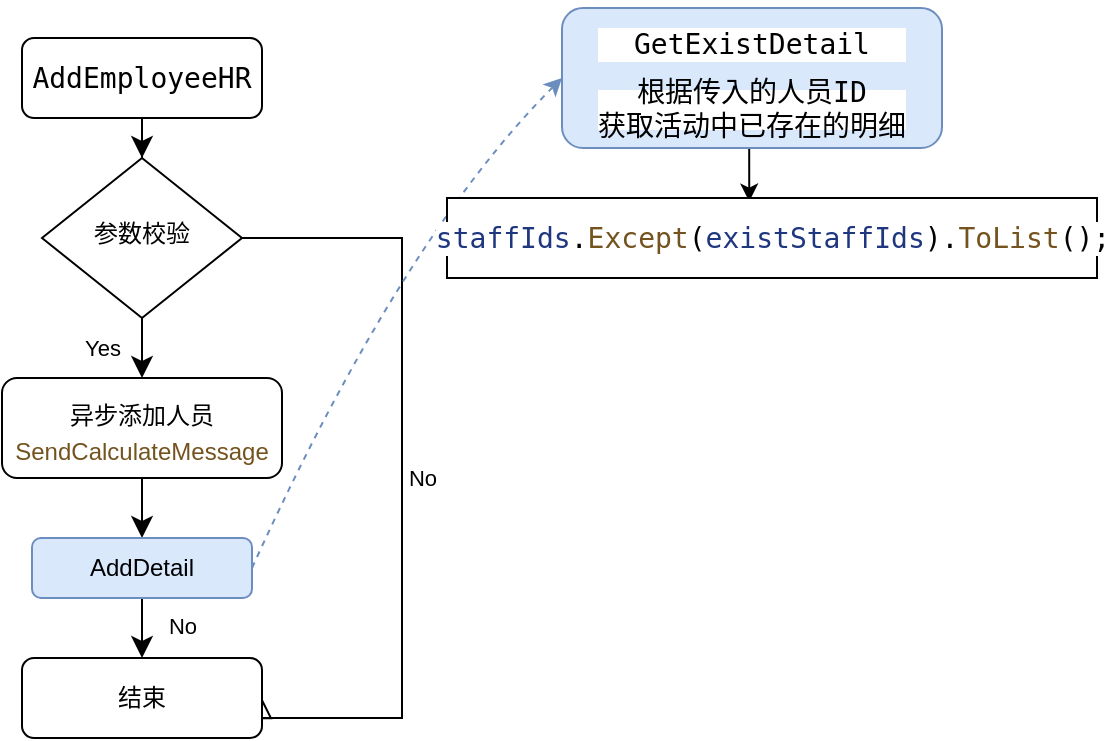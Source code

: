 <mxfile version="20.6.0" type="github">
  <diagram id="C5RBs43oDa-KdzZeNtuy" name="Page-1">
    <mxGraphModel dx="1038" dy="483" grid="1" gridSize="10" guides="1" tooltips="1" connect="1" arrows="1" fold="1" page="1" pageScale="1" pageWidth="827" pageHeight="1169" math="0" shadow="0">
      <root>
        <mxCell id="WIyWlLk6GJQsqaUBKTNV-0" />
        <mxCell id="WIyWlLk6GJQsqaUBKTNV-1" parent="WIyWlLk6GJQsqaUBKTNV-0" />
        <mxCell id="WIyWlLk6GJQsqaUBKTNV-2" value="" style="rounded=0;html=1;jettySize=auto;orthogonalLoop=1;fontSize=11;endArrow=classic;endFill=1;endSize=8;strokeWidth=1;shadow=0;labelBackgroundColor=none;edgeStyle=orthogonalEdgeStyle;" parent="WIyWlLk6GJQsqaUBKTNV-1" source="WIyWlLk6GJQsqaUBKTNV-3" target="WIyWlLk6GJQsqaUBKTNV-6" edge="1">
          <mxGeometry relative="1" as="geometry" />
        </mxCell>
        <mxCell id="WIyWlLk6GJQsqaUBKTNV-3" value="&lt;pre style=&quot;background-color: rgb(255, 255, 255); font-family: Consolas, monospace; font-size: 10.5pt;&quot;&gt;AddEmployeeHR&lt;/pre&gt;" style="rounded=1;whiteSpace=wrap;html=1;fontSize=12;glass=0;strokeWidth=1;shadow=0;" parent="WIyWlLk6GJQsqaUBKTNV-1" vertex="1">
          <mxGeometry x="160" y="80" width="120" height="40" as="geometry" />
        </mxCell>
        <mxCell id="WIyWlLk6GJQsqaUBKTNV-4" value="Yes" style="rounded=0;html=1;jettySize=auto;orthogonalLoop=1;fontSize=11;endArrow=classic;endFill=1;endSize=8;strokeWidth=1;shadow=0;labelBackgroundColor=none;edgeStyle=orthogonalEdgeStyle;entryX=0.5;entryY=0;entryDx=0;entryDy=0;" parent="WIyWlLk6GJQsqaUBKTNV-1" source="WIyWlLk6GJQsqaUBKTNV-6" target="YJIiODXDsb-vTNP3Xylr-0" edge="1">
          <mxGeometry y="20" relative="1" as="geometry">
            <mxPoint as="offset" />
            <mxPoint x="220" y="260" as="targetPoint" />
          </mxGeometry>
        </mxCell>
        <mxCell id="WIyWlLk6GJQsqaUBKTNV-5" value="No" style="edgeStyle=orthogonalEdgeStyle;rounded=0;html=1;jettySize=auto;orthogonalLoop=1;fontSize=11;endArrow=block;endFill=0;endSize=8;strokeWidth=1;shadow=0;labelBackgroundColor=none;entryX=1;entryY=0.5;entryDx=0;entryDy=0;" parent="WIyWlLk6GJQsqaUBKTNV-1" source="WIyWlLk6GJQsqaUBKTNV-6" target="WIyWlLk6GJQsqaUBKTNV-11" edge="1">
          <mxGeometry y="10" relative="1" as="geometry">
            <mxPoint as="offset" />
            <mxPoint x="320" y="180" as="targetPoint" />
            <Array as="points">
              <mxPoint x="350" y="180" />
              <mxPoint x="350" y="420" />
            </Array>
          </mxGeometry>
        </mxCell>
        <mxCell id="WIyWlLk6GJQsqaUBKTNV-6" value="参数校验" style="rhombus;whiteSpace=wrap;html=1;shadow=0;fontFamily=Helvetica;fontSize=12;align=center;strokeWidth=1;spacing=6;spacingTop=-4;" parent="WIyWlLk6GJQsqaUBKTNV-1" vertex="1">
          <mxGeometry x="170" y="140" width="100" height="80" as="geometry" />
        </mxCell>
        <mxCell id="WIyWlLk6GJQsqaUBKTNV-8" value="No" style="rounded=0;html=1;jettySize=auto;orthogonalLoop=1;fontSize=11;endArrow=classic;endFill=1;endSize=8;strokeWidth=1;shadow=0;labelBackgroundColor=none;edgeStyle=orthogonalEdgeStyle;startArrow=none;" parent="WIyWlLk6GJQsqaUBKTNV-1" source="YJIiODXDsb-vTNP3Xylr-2" target="WIyWlLk6GJQsqaUBKTNV-11" edge="1">
          <mxGeometry x="0.333" y="20" relative="1" as="geometry">
            <mxPoint as="offset" />
            <mxPoint x="220" y="340" as="sourcePoint" />
          </mxGeometry>
        </mxCell>
        <mxCell id="WIyWlLk6GJQsqaUBKTNV-11" value="结束" style="rounded=1;whiteSpace=wrap;html=1;fontSize=12;glass=0;strokeWidth=1;shadow=0;" parent="WIyWlLk6GJQsqaUBKTNV-1" vertex="1">
          <mxGeometry x="160" y="390" width="120" height="40" as="geometry" />
        </mxCell>
        <mxCell id="YJIiODXDsb-vTNP3Xylr-0" value="&lt;p style=&quot;line-height: 100%;&quot;&gt;异步添加人员&lt;/p&gt;&lt;p style=&quot;background-color: rgb(255, 255, 255); line-height: 10%;&quot;&gt;&lt;span style=&quot;color: rgb(116, 83, 31);&quot;&gt;&lt;font style=&quot;font-size: 12px;&quot;&gt;SendCalculateMessage&lt;/font&gt;&lt;/span&gt;&lt;/p&gt;" style="rounded=1;whiteSpace=wrap;html=1;fontSize=12;glass=0;strokeWidth=1;shadow=0;" vertex="1" parent="WIyWlLk6GJQsqaUBKTNV-1">
          <mxGeometry x="150" y="250" width="140" height="50" as="geometry" />
        </mxCell>
        <mxCell id="YJIiODXDsb-vTNP3Xylr-5" value="" style="rounded=0;html=1;jettySize=auto;orthogonalLoop=1;fontSize=11;endArrow=classic;endFill=1;endSize=8;strokeWidth=1;shadow=0;labelBackgroundColor=none;edgeStyle=orthogonalEdgeStyle;entryX=0.5;entryY=0;entryDx=0;entryDy=0;exitX=0.5;exitY=1;exitDx=0;exitDy=0;" edge="1" parent="WIyWlLk6GJQsqaUBKTNV-1" source="YJIiODXDsb-vTNP3Xylr-0" target="YJIiODXDsb-vTNP3Xylr-2">
          <mxGeometry y="20" relative="1" as="geometry">
            <mxPoint as="offset" />
            <mxPoint x="219.5" y="310" as="sourcePoint" />
            <mxPoint x="220" y="330" as="targetPoint" />
          </mxGeometry>
        </mxCell>
        <mxCell id="YJIiODXDsb-vTNP3Xylr-2" value="AddDetail" style="whiteSpace=wrap;html=1;rounded=1;glass=0;strokeWidth=1;shadow=0;fontFamily=Helvetica;fontSize=12;fillColor=#dae8fc;strokeColor=#6c8ebf;" vertex="1" parent="WIyWlLk6GJQsqaUBKTNV-1">
          <mxGeometry x="165" y="330" width="110" height="30" as="geometry" />
        </mxCell>
        <mxCell id="YJIiODXDsb-vTNP3Xylr-7" value="" style="endArrow=classic;html=1;fontFamily=Helvetica;fontSize=12;exitX=1;exitY=0.5;exitDx=0;exitDy=0;curved=1;dashed=1;fillColor=#dae8fc;strokeColor=#6c8ebf;entryX=0;entryY=0.5;entryDx=0;entryDy=0;" edge="1" parent="WIyWlLk6GJQsqaUBKTNV-1" source="YJIiODXDsb-vTNP3Xylr-2" target="YJIiODXDsb-vTNP3Xylr-8">
          <mxGeometry width="50" height="50" relative="1" as="geometry">
            <mxPoint x="390" y="270" as="sourcePoint" />
            <mxPoint x="440" y="100" as="targetPoint" />
            <Array as="points">
              <mxPoint x="350" y="180" />
            </Array>
          </mxGeometry>
        </mxCell>
        <mxCell id="YJIiODXDsb-vTNP3Xylr-18" style="edgeStyle=orthogonalEdgeStyle;rounded=0;orthogonalLoop=1;jettySize=auto;html=1;exitX=0.5;exitY=1;exitDx=0;exitDy=0;entryX=0.465;entryY=0.045;entryDx=0;entryDy=0;entryPerimeter=0;fontFamily=Helvetica;fontSize=12;endArrow=classic;endFill=1;" edge="1" parent="WIyWlLk6GJQsqaUBKTNV-1" source="YJIiODXDsb-vTNP3Xylr-8" target="YJIiODXDsb-vTNP3Xylr-17">
          <mxGeometry relative="1" as="geometry" />
        </mxCell>
        <mxCell id="YJIiODXDsb-vTNP3Xylr-8" value="&lt;p style=&quot;line-height: 80%;&quot;&gt;&lt;/p&gt;&lt;pre style=&quot;background-color: rgb(255, 255, 255); font-family: Consolas, monospace; font-size: 10.5pt; line-height: 120%;&quot;&gt;GetExistDetail&lt;/pre&gt;&lt;pre style=&quot;background-color: rgb(255, 255, 255); font-family: Consolas, monospace; font-size: 10.5pt; line-height: 120%;&quot;&gt;&lt;pre style=&quot;font-family: Consolas, monospace; font-size: 10.5pt; line-height: 2.8px;&quot;&gt;根据传入的人员ID&lt;/pre&gt;&lt;pre style=&quot;font-family: Consolas, monospace; font-size: 10.5pt; line-height: 2.8px;&quot;&gt;获取活动中已存在的明细&lt;/pre&gt;&lt;/pre&gt;&lt;p&gt;&lt;/p&gt;" style="rounded=1;whiteSpace=wrap;html=1;fontSize=12;glass=0;strokeWidth=1;shadow=0;fillColor=#dae8fc;strokeColor=#6c8ebf;" vertex="1" parent="WIyWlLk6GJQsqaUBKTNV-1">
          <mxGeometry x="430" y="65" width="190" height="70" as="geometry" />
        </mxCell>
        <mxCell id="YJIiODXDsb-vTNP3Xylr-17" value="&lt;pre style=&quot;background-color: rgb(255, 255, 255); font-family: Consolas, monospace; font-size: 10.5pt;&quot;&gt;&lt;span style=&quot;color: rgb(31, 55, 127);&quot;&gt;staffIds&lt;/span&gt;.&lt;span style=&quot;color: rgb(116, 83, 31);&quot;&gt;Except&lt;/span&gt;(&lt;span style=&quot;color: rgb(31, 55, 127);&quot;&gt;existStaffIds&lt;/span&gt;).&lt;span style=&quot;color: rgb(116, 83, 31);&quot;&gt;ToList&lt;/span&gt;();&lt;/pre&gt;" style="rounded=0;whiteSpace=wrap;html=1;glass=0;fontFamily=Helvetica;fontSize=12;" vertex="1" parent="WIyWlLk6GJQsqaUBKTNV-1">
          <mxGeometry x="372.5" y="160" width="325" height="40" as="geometry" />
        </mxCell>
      </root>
    </mxGraphModel>
  </diagram>
</mxfile>
